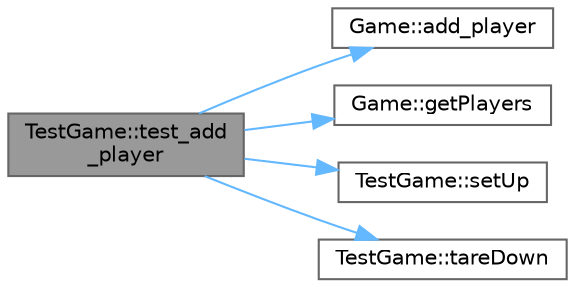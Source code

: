 digraph "TestGame::test_add_player"
{
 // INTERACTIVE_SVG=YES
 // LATEX_PDF_SIZE
  bgcolor="transparent";
  edge [fontname=Helvetica,fontsize=10,labelfontname=Helvetica,labelfontsize=10];
  node [fontname=Helvetica,fontsize=10,shape=box,height=0.2,width=0.4];
  rankdir="LR";
  Node1 [id="Node000001",label="TestGame::test_add\l_player",height=0.2,width=0.4,color="gray40", fillcolor="grey60", style="filled", fontcolor="black",tooltip=" "];
  Node1 -> Node2 [id="edge1_Node000001_Node000002",color="steelblue1",style="solid",tooltip=" "];
  Node2 [id="Node000002",label="Game::add_player",height=0.2,width=0.4,color="grey40", fillcolor="white", style="filled",URL="$class_game.html#a57916fe5cb55a85464371173571cf681",tooltip="Adds a player to the game."];
  Node1 -> Node3 [id="edge2_Node000001_Node000003",color="steelblue1",style="solid",tooltip=" "];
  Node3 [id="Node000003",label="Game::getPlayers",height=0.2,width=0.4,color="grey40", fillcolor="white", style="filled",URL="$class_game.html#a57e5aef2f67e77929842fab7a78404ea",tooltip="Gets the players in the game."];
  Node1 -> Node4 [id="edge3_Node000001_Node000004",color="steelblue1",style="solid",tooltip=" "];
  Node4 [id="Node000004",label="TestGame::setUp",height=0.2,width=0.4,color="grey40", fillcolor="white", style="filled",URL="$class_test_game.html#a9c9f90a680072ff864d9e477d49556f6",tooltip=" "];
  Node1 -> Node5 [id="edge4_Node000001_Node000005",color="steelblue1",style="solid",tooltip=" "];
  Node5 [id="Node000005",label="TestGame::tareDown",height=0.2,width=0.4,color="grey40", fillcolor="white", style="filled",URL="$class_test_game.html#a13d625d428905ea6da2d23281f9a26b7",tooltip=" "];
}
